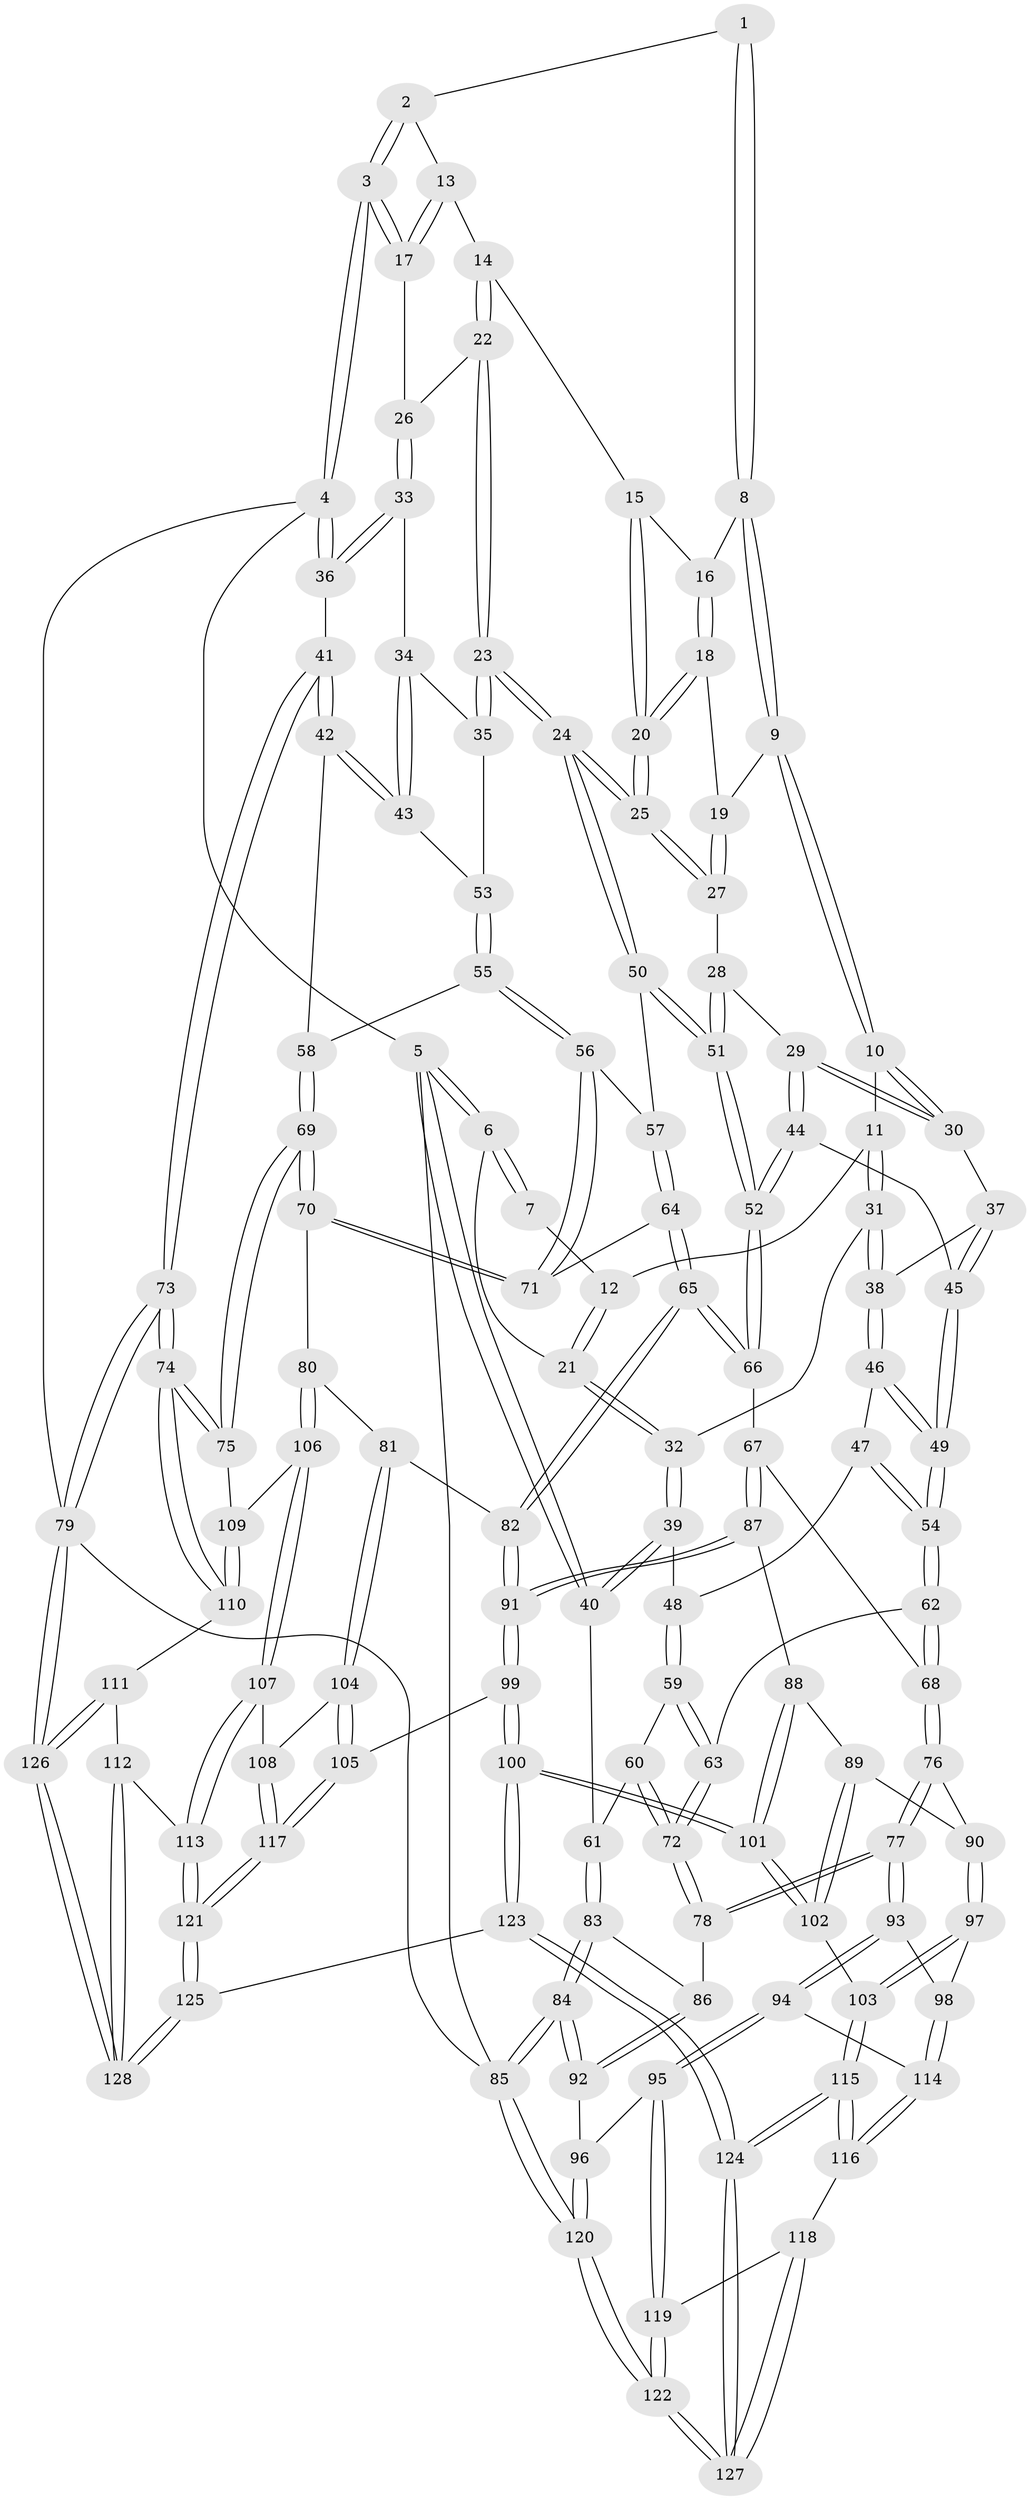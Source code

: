 // Generated by graph-tools (version 1.1) at 2025/51/03/09/25 03:51:06]
// undirected, 128 vertices, 317 edges
graph export_dot {
graph [start="1"]
  node [color=gray90,style=filled];
  1 [pos="+0.5967440847546317+0"];
  2 [pos="+0.7473792030794307+0"];
  3 [pos="+1+0"];
  4 [pos="+1+0"];
  5 [pos="+0+0"];
  6 [pos="+0+0"];
  7 [pos="+0.2000124526400063+0"];
  8 [pos="+0.5957967218243055+0"];
  9 [pos="+0.47319795889897115+0.08953933989598493"];
  10 [pos="+0.40079313777041536+0.12694792056055956"];
  11 [pos="+0.33417749615836373+0.09025089132737335"];
  12 [pos="+0.31351862647246354+0.05331879637863325"];
  13 [pos="+0.8284035331990584+0.04445066801437044"];
  14 [pos="+0.7032355961703363+0.08454708178247691"];
  15 [pos="+0.6680701774998737+0.05938252960309393"];
  16 [pos="+0.6606561207742846+0.046673001835674965"];
  17 [pos="+0.8621922118771889+0.08407819416904479"];
  18 [pos="+0.5537916775893558+0.13598151908854864"];
  19 [pos="+0.5316590688608147+0.13531793608159642"];
  20 [pos="+0.6240788787440704+0.17739312971360266"];
  21 [pos="+0.12410451021654784+0.14590254273541434"];
  22 [pos="+0.727524412562401+0.12576975539106947"];
  23 [pos="+0.7225069517482705+0.2914633645123458"];
  24 [pos="+0.7063727017740508+0.3030484649242846"];
  25 [pos="+0.6489306747188681+0.2675654116575417"];
  26 [pos="+0.8706463203699122+0.12256772194121235"];
  27 [pos="+0.5356816732064033+0.26001810486847426"];
  28 [pos="+0.478064535013337+0.28237109404960775"];
  29 [pos="+0.470780462575989+0.283896670729731"];
  30 [pos="+0.4044043616225332+0.19725054809452294"];
  31 [pos="+0.20479940654946321+0.22066977234230511"];
  32 [pos="+0.12560193714510956+0.15198279482469398"];
  33 [pos="+0.8870630813749484+0.14929794352735484"];
  34 [pos="+0.8601188987379339+0.20577906099044097"];
  35 [pos="+0.7968818940850001+0.2720406354372958"];
  36 [pos="+1+0.13168051833462344"];
  37 [pos="+0.30592846804114926+0.2607708804019605"];
  38 [pos="+0.21592554144859674+0.25539919645773607"];
  39 [pos="+0+0.28595499193097973"];
  40 [pos="+0+0.34133939809069086"];
  41 [pos="+1+0.3267271262536563"];
  42 [pos="+1+0.33444886879241165"];
  43 [pos="+0.9968730636321456+0.31248640815179757"];
  44 [pos="+0.41386841895365745+0.40290517865793674"];
  45 [pos="+0.39995841751253514+0.40401166445644754"];
  46 [pos="+0.21138507419424493+0.26899858206564725"];
  47 [pos="+0.1750699868388661+0.310309419603438"];
  48 [pos="+0.14562018231495497+0.3354640896955127"];
  49 [pos="+0.32616439728982255+0.43532849228212284"];
  50 [pos="+0.6945295371733256+0.385474849854083"];
  51 [pos="+0.6219877357098802+0.4295032660861028"];
  52 [pos="+0.5291795199009274+0.506854117622665"];
  53 [pos="+0.8834190763464579+0.3391505333243761"];
  54 [pos="+0.2863008935474109+0.47556649472047124"];
  55 [pos="+0.8905887063355433+0.4482603475085406"];
  56 [pos="+0.8592558409301502+0.4759704149002785"];
  57 [pos="+0.697586225134236+0.38898085983208813"];
  58 [pos="+0.9387597990459464+0.44238263302360803"];
  59 [pos="+0.13692743616449998+0.4206289931189963"];
  60 [pos="+0+0.4585741354111015"];
  61 [pos="+0+0.44030118620698794"];
  62 [pos="+0.2839322066407876+0.4785454365289714"];
  63 [pos="+0.2217004687034988+0.5147771421696097"];
  64 [pos="+0.7335580407432403+0.5998297753250756"];
  65 [pos="+0.6779775701263276+0.6410107492669316"];
  66 [pos="+0.5292907392974463+0.5507358938394387"];
  67 [pos="+0.47130941541002624+0.6181215285459356"];
  68 [pos="+0.4229703907784097+0.6255820108905488"];
  69 [pos="+1+0.6763071126839063"];
  70 [pos="+0.9083381638675886+0.6338301705986971"];
  71 [pos="+0.8600451074482524+0.5874394343412493"];
  72 [pos="+0.18555017697541948+0.6051820059674073"];
  73 [pos="+1+0.7099311603288873"];
  74 [pos="+1+0.7105630480299978"];
  75 [pos="+1+0.692098442289539"];
  76 [pos="+0.3514766224905513+0.6707946865816069"];
  77 [pos="+0.2144057103728916+0.6652336509040662"];
  78 [pos="+0.18263483875444358+0.6381612874968317"];
  79 [pos="+1+1"];
  80 [pos="+0.786164848246035+0.7709671532157073"];
  81 [pos="+0.7814638902045431+0.7706077785135755"];
  82 [pos="+0.6786359107696638+0.6627569078635482"];
  83 [pos="+0+0.46871276482710184"];
  84 [pos="+0+0.7958847628713053"];
  85 [pos="+0+1"];
  86 [pos="+0.15460944147040107+0.650762251151861"];
  87 [pos="+0.49974877505549603+0.7220177817354639"];
  88 [pos="+0.4337106429580081+0.7689699196192565"];
  89 [pos="+0.4065292842494691+0.775757946183624"];
  90 [pos="+0.370340146076113+0.7456929247048985"];
  91 [pos="+0.5810643680023282+0.8025974273649454"];
  92 [pos="+0+0.7852622512432605"];
  93 [pos="+0.22170565908100084+0.7005179118058288"];
  94 [pos="+0.16051752521626667+0.8498475909444627"];
  95 [pos="+0.08970355071635812+0.8646027292977089"];
  96 [pos="+0.0742133701820819+0.8539154256553041"];
  97 [pos="+0.2927680246280504+0.8265900972971664"];
  98 [pos="+0.28609393562161894+0.8255379205705579"];
  99 [pos="+0.5869683725768752+0.8540637474338793"];
  100 [pos="+0.5595154028346883+0.895681709123146"];
  101 [pos="+0.4966157383881974+0.8845399056117232"];
  102 [pos="+0.38599876934110416+0.883284281031906"];
  103 [pos="+0.38469407959448065+0.8838820271460471"];
  104 [pos="+0.6986209039010777+0.844257192454571"];
  105 [pos="+0.5879465806342539+0.8540850200499305"];
  106 [pos="+0.8377343889562878+0.8256844352370956"];
  107 [pos="+0.807815145331563+0.9027307090739258"];
  108 [pos="+0.7383924082345386+0.8892715439106184"];
  109 [pos="+0.8550197281499962+0.8272338041670652"];
  110 [pos="+0.9306993774090196+0.910957304105754"];
  111 [pos="+0.9272395194783649+0.9215783045037653"];
  112 [pos="+0.862817287709154+0.9615033563451834"];
  113 [pos="+0.8137778306192501+0.9214759023626272"];
  114 [pos="+0.23581975119295007+0.8739762826807844"];
  115 [pos="+0.3186835343542855+1"];
  116 [pos="+0.23708888261527178+0.9042103118094706"];
  117 [pos="+0.7260524427665462+0.951326221705342"];
  118 [pos="+0.15821799385895888+0.949467708569483"];
  119 [pos="+0.10172420455129713+0.90368841034017"];
  120 [pos="+0+1"];
  121 [pos="+0.7336663802560008+0.99084097553309"];
  122 [pos="+0+1"];
  123 [pos="+0.57874981726042+1"];
  124 [pos="+0.315339274249717+1"];
  125 [pos="+0.6564185729956041+1"];
  126 [pos="+1+1"];
  127 [pos="+0.2585189206572109+1"];
  128 [pos="+0.8189985681003281+1"];
  1 -- 2;
  1 -- 8;
  1 -- 8;
  2 -- 3;
  2 -- 3;
  2 -- 13;
  3 -- 4;
  3 -- 4;
  3 -- 17;
  3 -- 17;
  4 -- 5;
  4 -- 36;
  4 -- 36;
  4 -- 79;
  5 -- 6;
  5 -- 6;
  5 -- 40;
  5 -- 40;
  5 -- 85;
  6 -- 7;
  6 -- 7;
  6 -- 21;
  7 -- 12;
  8 -- 9;
  8 -- 9;
  8 -- 16;
  9 -- 10;
  9 -- 10;
  9 -- 19;
  10 -- 11;
  10 -- 30;
  10 -- 30;
  11 -- 12;
  11 -- 31;
  11 -- 31;
  12 -- 21;
  12 -- 21;
  13 -- 14;
  13 -- 17;
  13 -- 17;
  14 -- 15;
  14 -- 22;
  14 -- 22;
  15 -- 16;
  15 -- 20;
  15 -- 20;
  16 -- 18;
  16 -- 18;
  17 -- 26;
  18 -- 19;
  18 -- 20;
  18 -- 20;
  19 -- 27;
  19 -- 27;
  20 -- 25;
  20 -- 25;
  21 -- 32;
  21 -- 32;
  22 -- 23;
  22 -- 23;
  22 -- 26;
  23 -- 24;
  23 -- 24;
  23 -- 35;
  23 -- 35;
  24 -- 25;
  24 -- 25;
  24 -- 50;
  24 -- 50;
  25 -- 27;
  25 -- 27;
  26 -- 33;
  26 -- 33;
  27 -- 28;
  28 -- 29;
  28 -- 51;
  28 -- 51;
  29 -- 30;
  29 -- 30;
  29 -- 44;
  29 -- 44;
  30 -- 37;
  31 -- 32;
  31 -- 38;
  31 -- 38;
  32 -- 39;
  32 -- 39;
  33 -- 34;
  33 -- 36;
  33 -- 36;
  34 -- 35;
  34 -- 43;
  34 -- 43;
  35 -- 53;
  36 -- 41;
  37 -- 38;
  37 -- 45;
  37 -- 45;
  38 -- 46;
  38 -- 46;
  39 -- 40;
  39 -- 40;
  39 -- 48;
  40 -- 61;
  41 -- 42;
  41 -- 42;
  41 -- 73;
  41 -- 73;
  42 -- 43;
  42 -- 43;
  42 -- 58;
  43 -- 53;
  44 -- 45;
  44 -- 52;
  44 -- 52;
  45 -- 49;
  45 -- 49;
  46 -- 47;
  46 -- 49;
  46 -- 49;
  47 -- 48;
  47 -- 54;
  47 -- 54;
  48 -- 59;
  48 -- 59;
  49 -- 54;
  49 -- 54;
  50 -- 51;
  50 -- 51;
  50 -- 57;
  51 -- 52;
  51 -- 52;
  52 -- 66;
  52 -- 66;
  53 -- 55;
  53 -- 55;
  54 -- 62;
  54 -- 62;
  55 -- 56;
  55 -- 56;
  55 -- 58;
  56 -- 57;
  56 -- 71;
  56 -- 71;
  57 -- 64;
  57 -- 64;
  58 -- 69;
  58 -- 69;
  59 -- 60;
  59 -- 63;
  59 -- 63;
  60 -- 61;
  60 -- 72;
  60 -- 72;
  61 -- 83;
  61 -- 83;
  62 -- 63;
  62 -- 68;
  62 -- 68;
  63 -- 72;
  63 -- 72;
  64 -- 65;
  64 -- 65;
  64 -- 71;
  65 -- 66;
  65 -- 66;
  65 -- 82;
  65 -- 82;
  66 -- 67;
  67 -- 68;
  67 -- 87;
  67 -- 87;
  68 -- 76;
  68 -- 76;
  69 -- 70;
  69 -- 70;
  69 -- 75;
  69 -- 75;
  70 -- 71;
  70 -- 71;
  70 -- 80;
  72 -- 78;
  72 -- 78;
  73 -- 74;
  73 -- 74;
  73 -- 79;
  73 -- 79;
  74 -- 75;
  74 -- 75;
  74 -- 110;
  74 -- 110;
  75 -- 109;
  76 -- 77;
  76 -- 77;
  76 -- 90;
  77 -- 78;
  77 -- 78;
  77 -- 93;
  77 -- 93;
  78 -- 86;
  79 -- 126;
  79 -- 126;
  79 -- 85;
  80 -- 81;
  80 -- 106;
  80 -- 106;
  81 -- 82;
  81 -- 104;
  81 -- 104;
  82 -- 91;
  82 -- 91;
  83 -- 84;
  83 -- 84;
  83 -- 86;
  84 -- 85;
  84 -- 85;
  84 -- 92;
  84 -- 92;
  85 -- 120;
  85 -- 120;
  86 -- 92;
  86 -- 92;
  87 -- 88;
  87 -- 91;
  87 -- 91;
  88 -- 89;
  88 -- 101;
  88 -- 101;
  89 -- 90;
  89 -- 102;
  89 -- 102;
  90 -- 97;
  90 -- 97;
  91 -- 99;
  91 -- 99;
  92 -- 96;
  93 -- 94;
  93 -- 94;
  93 -- 98;
  94 -- 95;
  94 -- 95;
  94 -- 114;
  95 -- 96;
  95 -- 119;
  95 -- 119;
  96 -- 120;
  96 -- 120;
  97 -- 98;
  97 -- 103;
  97 -- 103;
  98 -- 114;
  98 -- 114;
  99 -- 100;
  99 -- 100;
  99 -- 105;
  100 -- 101;
  100 -- 101;
  100 -- 123;
  100 -- 123;
  101 -- 102;
  101 -- 102;
  102 -- 103;
  103 -- 115;
  103 -- 115;
  104 -- 105;
  104 -- 105;
  104 -- 108;
  105 -- 117;
  105 -- 117;
  106 -- 107;
  106 -- 107;
  106 -- 109;
  107 -- 108;
  107 -- 113;
  107 -- 113;
  108 -- 117;
  108 -- 117;
  109 -- 110;
  109 -- 110;
  110 -- 111;
  111 -- 112;
  111 -- 126;
  111 -- 126;
  112 -- 113;
  112 -- 128;
  112 -- 128;
  113 -- 121;
  113 -- 121;
  114 -- 116;
  114 -- 116;
  115 -- 116;
  115 -- 116;
  115 -- 124;
  115 -- 124;
  116 -- 118;
  117 -- 121;
  117 -- 121;
  118 -- 119;
  118 -- 127;
  118 -- 127;
  119 -- 122;
  119 -- 122;
  120 -- 122;
  120 -- 122;
  121 -- 125;
  121 -- 125;
  122 -- 127;
  122 -- 127;
  123 -- 124;
  123 -- 124;
  123 -- 125;
  124 -- 127;
  124 -- 127;
  125 -- 128;
  125 -- 128;
  126 -- 128;
  126 -- 128;
}
